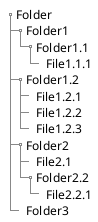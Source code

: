 @startuml
title 其他图-折叠树-6
@startsalt
{
    {T
     + Folder
     ++ Folder1
     +++ Folder1.1
     ++++ File1.1.1
     ++ Folder1.2
     +++ File1.2.1
     +++ File1.2.2
     +++ File1.2.3
     ++ Folder2
     +++ File2.1
     +++ Folder2.2
     ++++ File2.2.1
     ++ Folder3
    }
}
@endsalt
@enduml